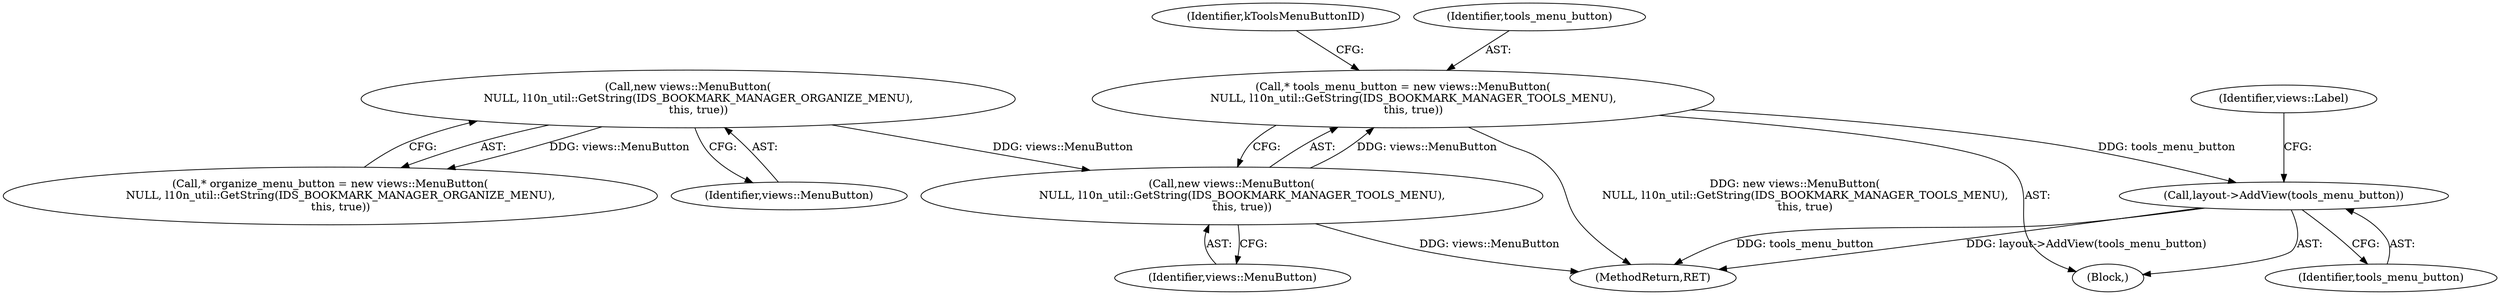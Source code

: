 digraph "0_Chrome_3da579b85a36e95c03d06b7c4ce9d618af4107bf@pointer" {
"1000228" [label="(Call,layout->AddView(tools_menu_button))"];
"1000137" [label="(Call,* tools_menu_button = new views::MenuButton(\n      NULL, l10n_util::GetString(IDS_BOOKMARK_MANAGER_TOOLS_MENU),\n      this, true))"];
"1000139" [label="(Call,new views::MenuButton(\n      NULL, l10n_util::GetString(IDS_BOOKMARK_MANAGER_TOOLS_MENU),\n      this, true))"];
"1000132" [label="(Call,new views::MenuButton(\n      NULL, l10n_util::GetString(IDS_BOOKMARK_MANAGER_ORGANIZE_MENU),\n      this, true))"];
"1000106" [label="(Block,)"];
"1000232" [label="(Identifier,views::Label)"];
"1000139" [label="(Call,new views::MenuButton(\n      NULL, l10n_util::GetString(IDS_BOOKMARK_MANAGER_TOOLS_MENU),\n      this, true))"];
"1000133" [label="(Identifier,views::MenuButton)"];
"1000142" [label="(Identifier,kToolsMenuButtonID)"];
"1000137" [label="(Call,* tools_menu_button = new views::MenuButton(\n      NULL, l10n_util::GetString(IDS_BOOKMARK_MANAGER_TOOLS_MENU),\n      this, true))"];
"1000140" [label="(Identifier,views::MenuButton)"];
"1000138" [label="(Identifier,tools_menu_button)"];
"1000130" [label="(Call,* organize_menu_button = new views::MenuButton(\n      NULL, l10n_util::GetString(IDS_BOOKMARK_MANAGER_ORGANIZE_MENU),\n      this, true))"];
"1000228" [label="(Call,layout->AddView(tools_menu_button))"];
"1000132" [label="(Call,new views::MenuButton(\n      NULL, l10n_util::GetString(IDS_BOOKMARK_MANAGER_ORGANIZE_MENU),\n      this, true))"];
"1000258" [label="(MethodReturn,RET)"];
"1000229" [label="(Identifier,tools_menu_button)"];
"1000228" -> "1000106"  [label="AST: "];
"1000228" -> "1000229"  [label="CFG: "];
"1000229" -> "1000228"  [label="AST: "];
"1000232" -> "1000228"  [label="CFG: "];
"1000228" -> "1000258"  [label="DDG: layout->AddView(tools_menu_button)"];
"1000228" -> "1000258"  [label="DDG: tools_menu_button"];
"1000137" -> "1000228"  [label="DDG: tools_menu_button"];
"1000137" -> "1000106"  [label="AST: "];
"1000137" -> "1000139"  [label="CFG: "];
"1000138" -> "1000137"  [label="AST: "];
"1000139" -> "1000137"  [label="AST: "];
"1000142" -> "1000137"  [label="CFG: "];
"1000137" -> "1000258"  [label="DDG: new views::MenuButton(\n      NULL, l10n_util::GetString(IDS_BOOKMARK_MANAGER_TOOLS_MENU),\n      this, true)"];
"1000139" -> "1000137"  [label="DDG: views::MenuButton"];
"1000139" -> "1000140"  [label="CFG: "];
"1000140" -> "1000139"  [label="AST: "];
"1000139" -> "1000258"  [label="DDG: views::MenuButton"];
"1000132" -> "1000139"  [label="DDG: views::MenuButton"];
"1000132" -> "1000130"  [label="AST: "];
"1000132" -> "1000133"  [label="CFG: "];
"1000133" -> "1000132"  [label="AST: "];
"1000130" -> "1000132"  [label="CFG: "];
"1000132" -> "1000130"  [label="DDG: views::MenuButton"];
}
